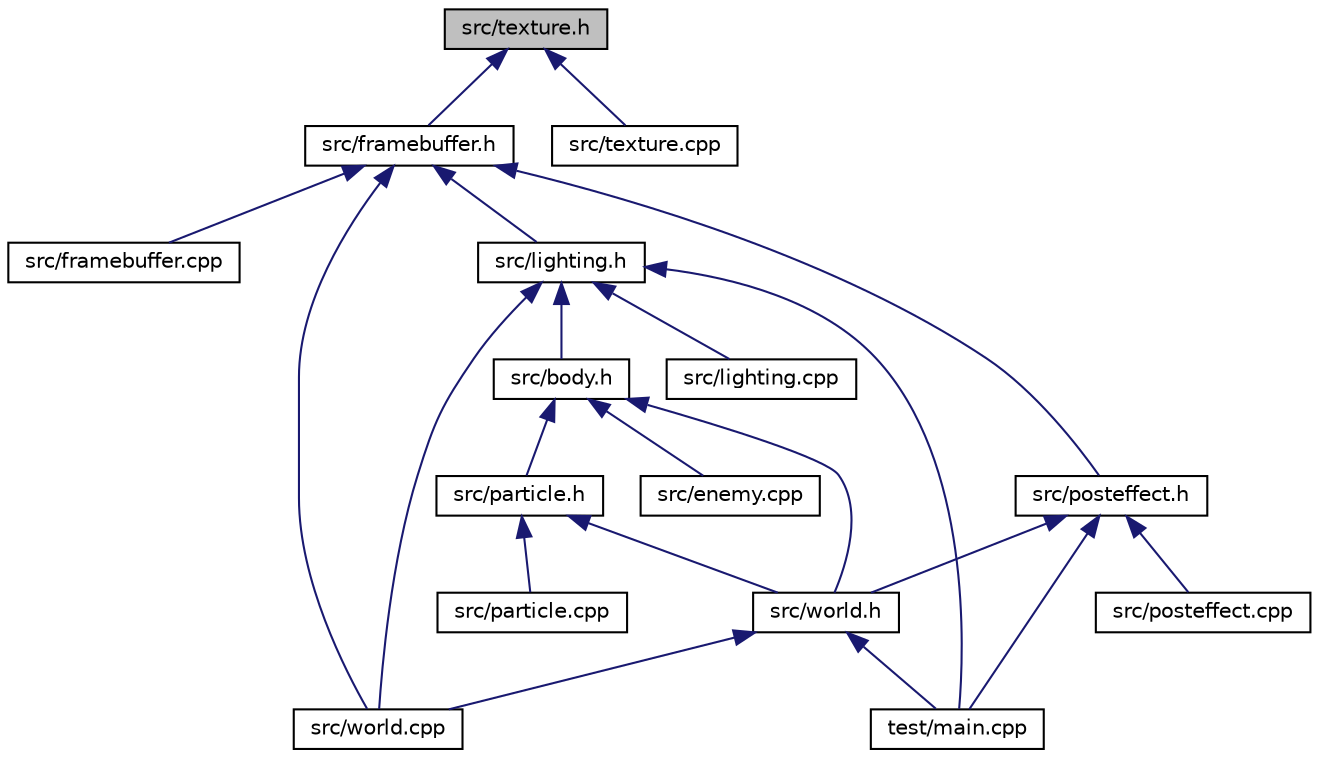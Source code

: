 digraph "src/texture.h"
{
  edge [fontname="Helvetica",fontsize="10",labelfontname="Helvetica",labelfontsize="10"];
  node [fontname="Helvetica",fontsize="10",shape=record];
  Node1 [label="src/texture.h",height=0.2,width=0.4,color="black", fillcolor="grey75", style="filled", fontcolor="black"];
  Node1 -> Node2 [dir="back",color="midnightblue",fontsize="10",style="solid"];
  Node2 [label="src/framebuffer.h",height=0.2,width=0.4,color="black", fillcolor="white", style="filled",URL="$framebuffer_8h.html"];
  Node2 -> Node3 [dir="back",color="midnightblue",fontsize="10",style="solid"];
  Node3 [label="src/framebuffer.cpp",height=0.2,width=0.4,color="black", fillcolor="white", style="filled",URL="$framebuffer_8cpp.html"];
  Node2 -> Node4 [dir="back",color="midnightblue",fontsize="10",style="solid"];
  Node4 [label="src/lighting.h",height=0.2,width=0.4,color="black", fillcolor="white", style="filled",URL="$lighting_8h.html"];
  Node4 -> Node5 [dir="back",color="midnightblue",fontsize="10",style="solid"];
  Node5 [label="src/body.h",height=0.2,width=0.4,color="black", fillcolor="white", style="filled",URL="$body_8h.html"];
  Node5 -> Node6 [dir="back",color="midnightblue",fontsize="10",style="solid"];
  Node6 [label="src/enemy.cpp",height=0.2,width=0.4,color="black", fillcolor="white", style="filled",URL="$enemy_8cpp.html"];
  Node5 -> Node7 [dir="back",color="midnightblue",fontsize="10",style="solid"];
  Node7 [label="src/particle.h",height=0.2,width=0.4,color="black", fillcolor="white", style="filled",URL="$particle_8h.html"];
  Node7 -> Node8 [dir="back",color="midnightblue",fontsize="10",style="solid"];
  Node8 [label="src/particle.cpp",height=0.2,width=0.4,color="black", fillcolor="white", style="filled",URL="$particle_8cpp.html"];
  Node7 -> Node9 [dir="back",color="midnightblue",fontsize="10",style="solid"];
  Node9 [label="src/world.h",height=0.2,width=0.4,color="black", fillcolor="white", style="filled",URL="$world_8h.html"];
  Node9 -> Node10 [dir="back",color="midnightblue",fontsize="10",style="solid"];
  Node10 [label="src/world.cpp",height=0.2,width=0.4,color="black", fillcolor="white", style="filled",URL="$world_8cpp.html"];
  Node9 -> Node11 [dir="back",color="midnightblue",fontsize="10",style="solid"];
  Node11 [label="test/main.cpp",height=0.2,width=0.4,color="black", fillcolor="white", style="filled",URL="$main_8cpp.html"];
  Node5 -> Node9 [dir="back",color="midnightblue",fontsize="10",style="solid"];
  Node4 -> Node12 [dir="back",color="midnightblue",fontsize="10",style="solid"];
  Node12 [label="src/lighting.cpp",height=0.2,width=0.4,color="black", fillcolor="white", style="filled",URL="$lighting_8cpp.html"];
  Node4 -> Node10 [dir="back",color="midnightblue",fontsize="10",style="solid"];
  Node4 -> Node11 [dir="back",color="midnightblue",fontsize="10",style="solid"];
  Node2 -> Node13 [dir="back",color="midnightblue",fontsize="10",style="solid"];
  Node13 [label="src/posteffect.h",height=0.2,width=0.4,color="black", fillcolor="white", style="filled",URL="$posteffect_8h.html"];
  Node13 -> Node14 [dir="back",color="midnightblue",fontsize="10",style="solid"];
  Node14 [label="src/posteffect.cpp",height=0.2,width=0.4,color="black", fillcolor="white", style="filled",URL="$posteffect_8cpp.html"];
  Node13 -> Node9 [dir="back",color="midnightblue",fontsize="10",style="solid"];
  Node13 -> Node11 [dir="back",color="midnightblue",fontsize="10",style="solid"];
  Node2 -> Node10 [dir="back",color="midnightblue",fontsize="10",style="solid"];
  Node1 -> Node15 [dir="back",color="midnightblue",fontsize="10",style="solid"];
  Node15 [label="src/texture.cpp",height=0.2,width=0.4,color="black", fillcolor="white", style="filled",URL="$texture_8cpp.html"];
}
